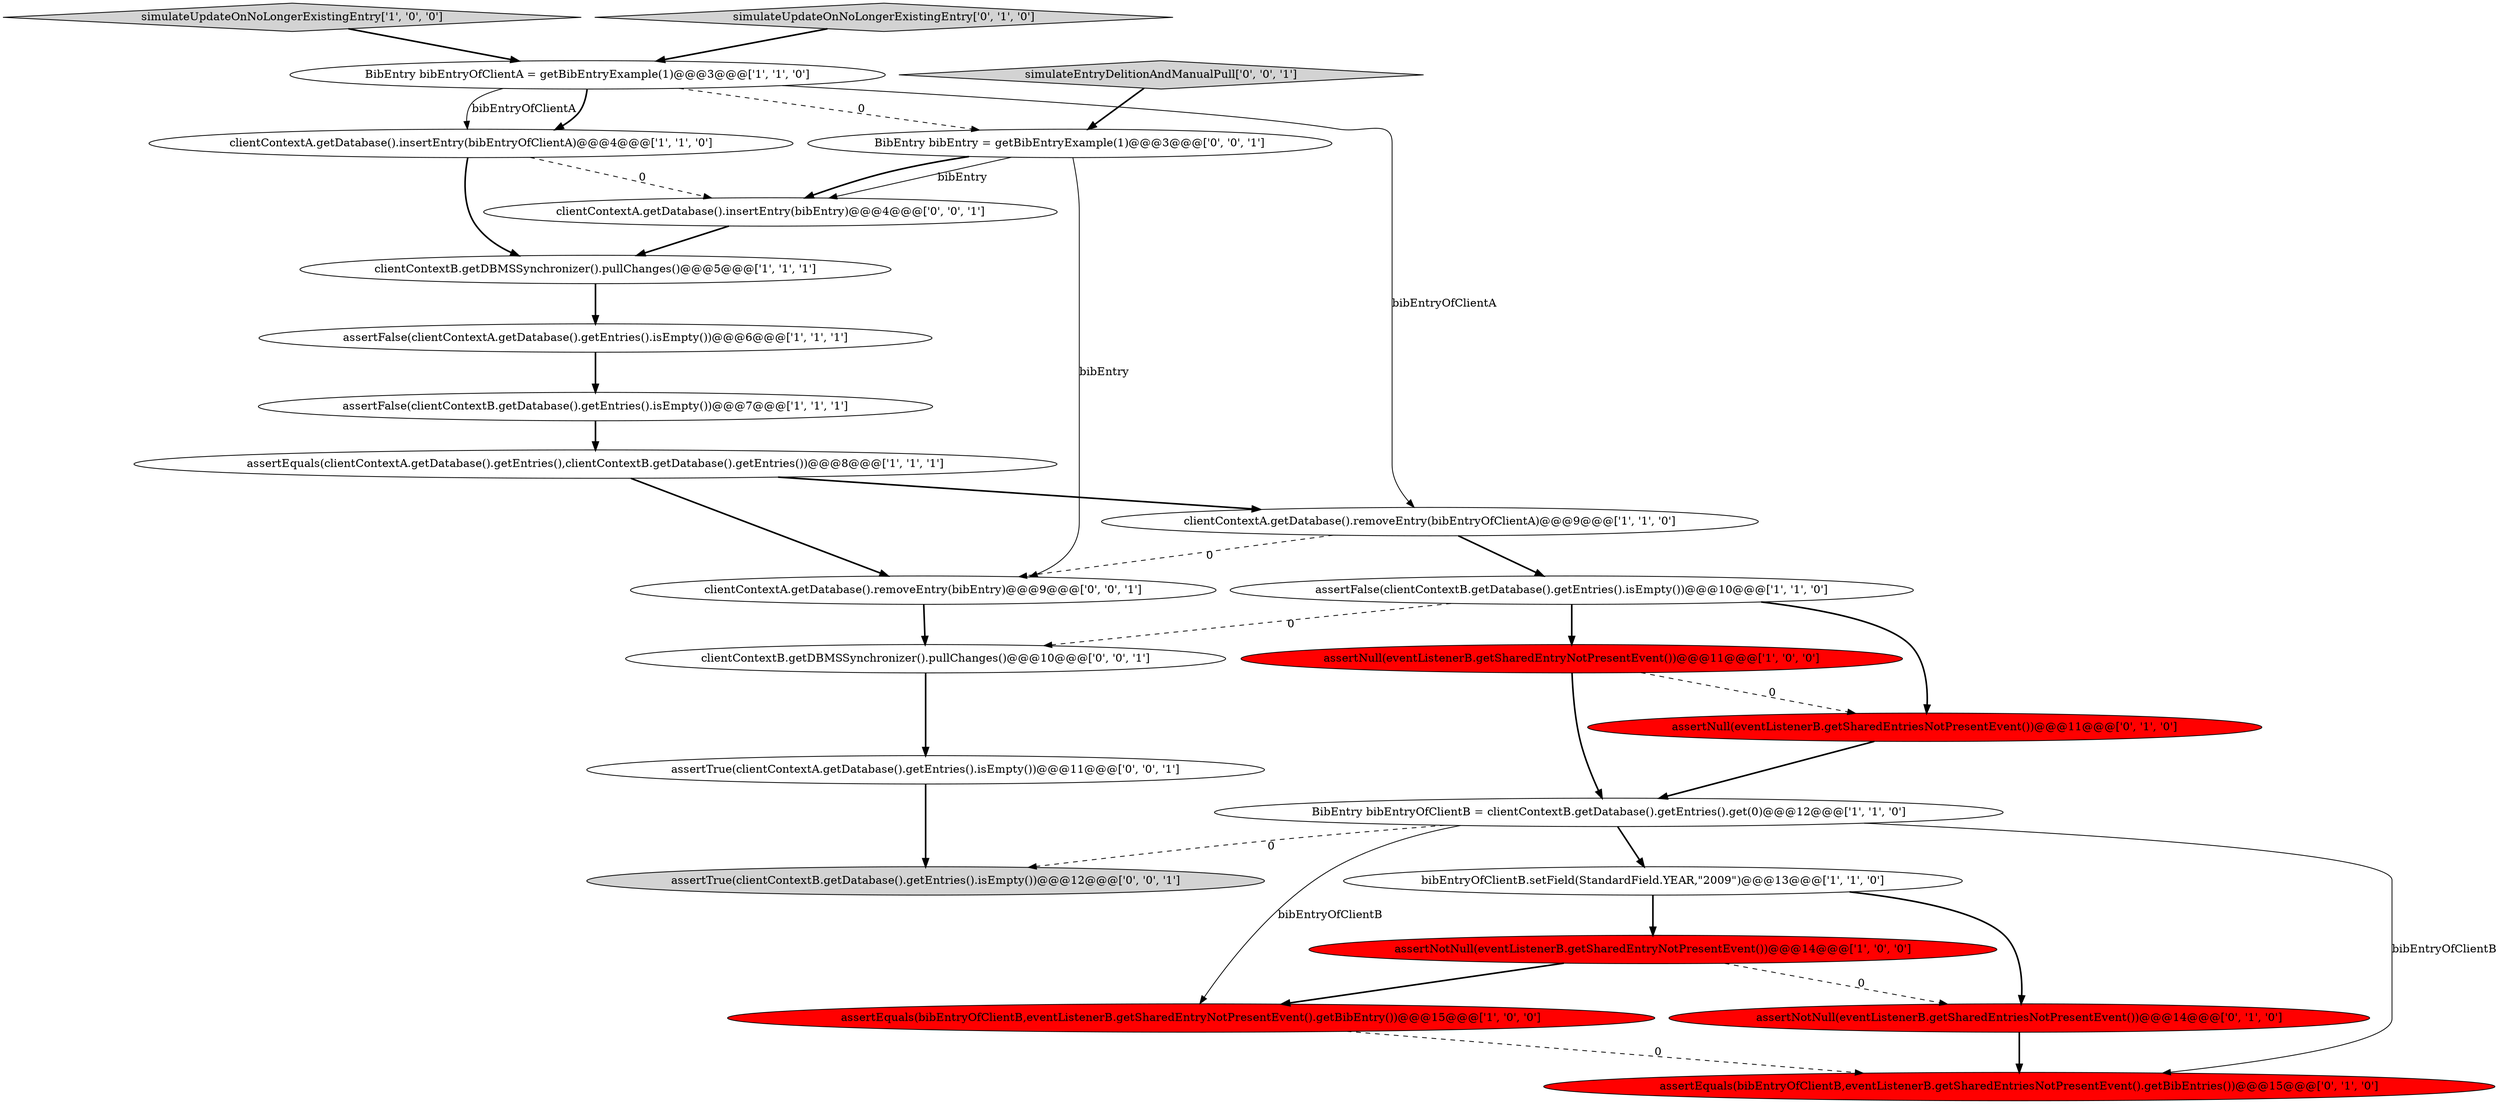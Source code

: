 digraph {
3 [style = filled, label = "simulateUpdateOnNoLongerExistingEntry['1', '0', '0']", fillcolor = lightgray, shape = diamond image = "AAA0AAABBB1BBB"];
9 [style = filled, label = "BibEntry bibEntryOfClientB = clientContextB.getDatabase().getEntries().get(0)@@@12@@@['1', '1', '0']", fillcolor = white, shape = ellipse image = "AAA0AAABBB1BBB"];
23 [style = filled, label = "clientContextA.getDatabase().insertEntry(bibEntry)@@@4@@@['0', '0', '1']", fillcolor = white, shape = ellipse image = "AAA0AAABBB3BBB"];
20 [style = filled, label = "assertTrue(clientContextB.getDatabase().getEntries().isEmpty())@@@12@@@['0', '0', '1']", fillcolor = lightgray, shape = ellipse image = "AAA0AAABBB3BBB"];
11 [style = filled, label = "assertEquals(bibEntryOfClientB,eventListenerB.getSharedEntryNotPresentEvent().getBibEntry())@@@15@@@['1', '0', '0']", fillcolor = red, shape = ellipse image = "AAA1AAABBB1BBB"];
18 [style = filled, label = "BibEntry bibEntry = getBibEntryExample(1)@@@3@@@['0', '0', '1']", fillcolor = white, shape = ellipse image = "AAA0AAABBB3BBB"];
6 [style = filled, label = "BibEntry bibEntryOfClientA = getBibEntryExample(1)@@@3@@@['1', '1', '0']", fillcolor = white, shape = ellipse image = "AAA0AAABBB1BBB"];
0 [style = filled, label = "assertEquals(clientContextA.getDatabase().getEntries(),clientContextB.getDatabase().getEntries())@@@8@@@['1', '1', '1']", fillcolor = white, shape = ellipse image = "AAA0AAABBB1BBB"];
13 [style = filled, label = "bibEntryOfClientB.setField(StandardField.YEAR,\"2009\")@@@13@@@['1', '1', '0']", fillcolor = white, shape = ellipse image = "AAA0AAABBB1BBB"];
22 [style = filled, label = "clientContextB.getDBMSSynchronizer().pullChanges()@@@10@@@['0', '0', '1']", fillcolor = white, shape = ellipse image = "AAA0AAABBB3BBB"];
16 [style = filled, label = "assertNotNull(eventListenerB.getSharedEntriesNotPresentEvent())@@@14@@@['0', '1', '0']", fillcolor = red, shape = ellipse image = "AAA1AAABBB2BBB"];
4 [style = filled, label = "assertFalse(clientContextB.getDatabase().getEntries().isEmpty())@@@10@@@['1', '1', '0']", fillcolor = white, shape = ellipse image = "AAA0AAABBB1BBB"];
2 [style = filled, label = "clientContextA.getDatabase().removeEntry(bibEntryOfClientA)@@@9@@@['1', '1', '0']", fillcolor = white, shape = ellipse image = "AAA0AAABBB1BBB"];
7 [style = filled, label = "clientContextA.getDatabase().insertEntry(bibEntryOfClientA)@@@4@@@['1', '1', '0']", fillcolor = white, shape = ellipse image = "AAA0AAABBB1BBB"];
10 [style = filled, label = "clientContextB.getDBMSSynchronizer().pullChanges()@@@5@@@['1', '1', '1']", fillcolor = white, shape = ellipse image = "AAA0AAABBB1BBB"];
21 [style = filled, label = "clientContextA.getDatabase().removeEntry(bibEntry)@@@9@@@['0', '0', '1']", fillcolor = white, shape = ellipse image = "AAA0AAABBB3BBB"];
12 [style = filled, label = "assertFalse(clientContextA.getDatabase().getEntries().isEmpty())@@@6@@@['1', '1', '1']", fillcolor = white, shape = ellipse image = "AAA0AAABBB1BBB"];
15 [style = filled, label = "assertNull(eventListenerB.getSharedEntriesNotPresentEvent())@@@11@@@['0', '1', '0']", fillcolor = red, shape = ellipse image = "AAA1AAABBB2BBB"];
5 [style = filled, label = "assertNotNull(eventListenerB.getSharedEntryNotPresentEvent())@@@14@@@['1', '0', '0']", fillcolor = red, shape = ellipse image = "AAA1AAABBB1BBB"];
8 [style = filled, label = "assertNull(eventListenerB.getSharedEntryNotPresentEvent())@@@11@@@['1', '0', '0']", fillcolor = red, shape = ellipse image = "AAA1AAABBB1BBB"];
19 [style = filled, label = "assertTrue(clientContextA.getDatabase().getEntries().isEmpty())@@@11@@@['0', '0', '1']", fillcolor = white, shape = ellipse image = "AAA0AAABBB3BBB"];
24 [style = filled, label = "simulateEntryDelitionAndManualPull['0', '0', '1']", fillcolor = lightgray, shape = diamond image = "AAA0AAABBB3BBB"];
1 [style = filled, label = "assertFalse(clientContextB.getDatabase().getEntries().isEmpty())@@@7@@@['1', '1', '1']", fillcolor = white, shape = ellipse image = "AAA0AAABBB1BBB"];
17 [style = filled, label = "simulateUpdateOnNoLongerExistingEntry['0', '1', '0']", fillcolor = lightgray, shape = diamond image = "AAA0AAABBB2BBB"];
14 [style = filled, label = "assertEquals(bibEntryOfClientB,eventListenerB.getSharedEntriesNotPresentEvent().getBibEntries())@@@15@@@['0', '1', '0']", fillcolor = red, shape = ellipse image = "AAA1AAABBB2BBB"];
9->20 [style = dashed, label="0"];
7->23 [style = dashed, label="0"];
18->23 [style = bold, label=""];
22->19 [style = bold, label=""];
17->6 [style = bold, label=""];
7->10 [style = bold, label=""];
19->20 [style = bold, label=""];
8->15 [style = dashed, label="0"];
0->2 [style = bold, label=""];
4->15 [style = bold, label=""];
9->11 [style = solid, label="bibEntryOfClientB"];
3->6 [style = bold, label=""];
0->21 [style = bold, label=""];
1->0 [style = bold, label=""];
4->22 [style = dashed, label="0"];
18->23 [style = solid, label="bibEntry"];
12->1 [style = bold, label=""];
2->4 [style = bold, label=""];
24->18 [style = bold, label=""];
13->16 [style = bold, label=""];
6->18 [style = dashed, label="0"];
6->7 [style = solid, label="bibEntryOfClientA"];
5->16 [style = dashed, label="0"];
2->21 [style = dashed, label="0"];
21->22 [style = bold, label=""];
10->12 [style = bold, label=""];
15->9 [style = bold, label=""];
11->14 [style = dashed, label="0"];
8->9 [style = bold, label=""];
13->5 [style = bold, label=""];
6->2 [style = solid, label="bibEntryOfClientA"];
23->10 [style = bold, label=""];
9->14 [style = solid, label="bibEntryOfClientB"];
4->8 [style = bold, label=""];
16->14 [style = bold, label=""];
5->11 [style = bold, label=""];
6->7 [style = bold, label=""];
18->21 [style = solid, label="bibEntry"];
9->13 [style = bold, label=""];
}
